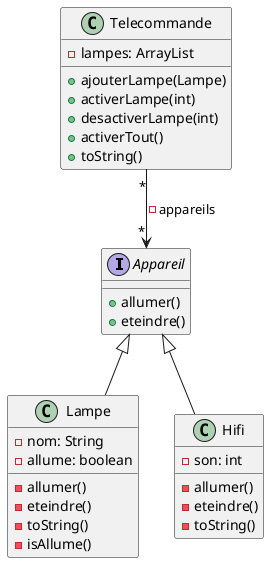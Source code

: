 @startuml
'https://plantuml.com/class-diagram

Appareil <|-- Lampe
Appareil <|-- Hifi
Telecommande "*" --> "*" Appareil: - appareils

'''classes
class Telecommande {
    - lampes: ArrayList
    + ajouterLampe(Lampe)
    + activerLampe(int)
    + desactiverLampe(int)
    + activerTout()
    + toString()
}

interface Appareil {
    + allumer()
    + eteindre()
}

class Lampe {
    - nom: String
    - allume: boolean
    - allumer()
    - eteindre()
    - toString()
    - isAllume()
}

class Hifi {
    - son: int
    - allumer()
    - eteindre()
    - toString()
}
@enduml